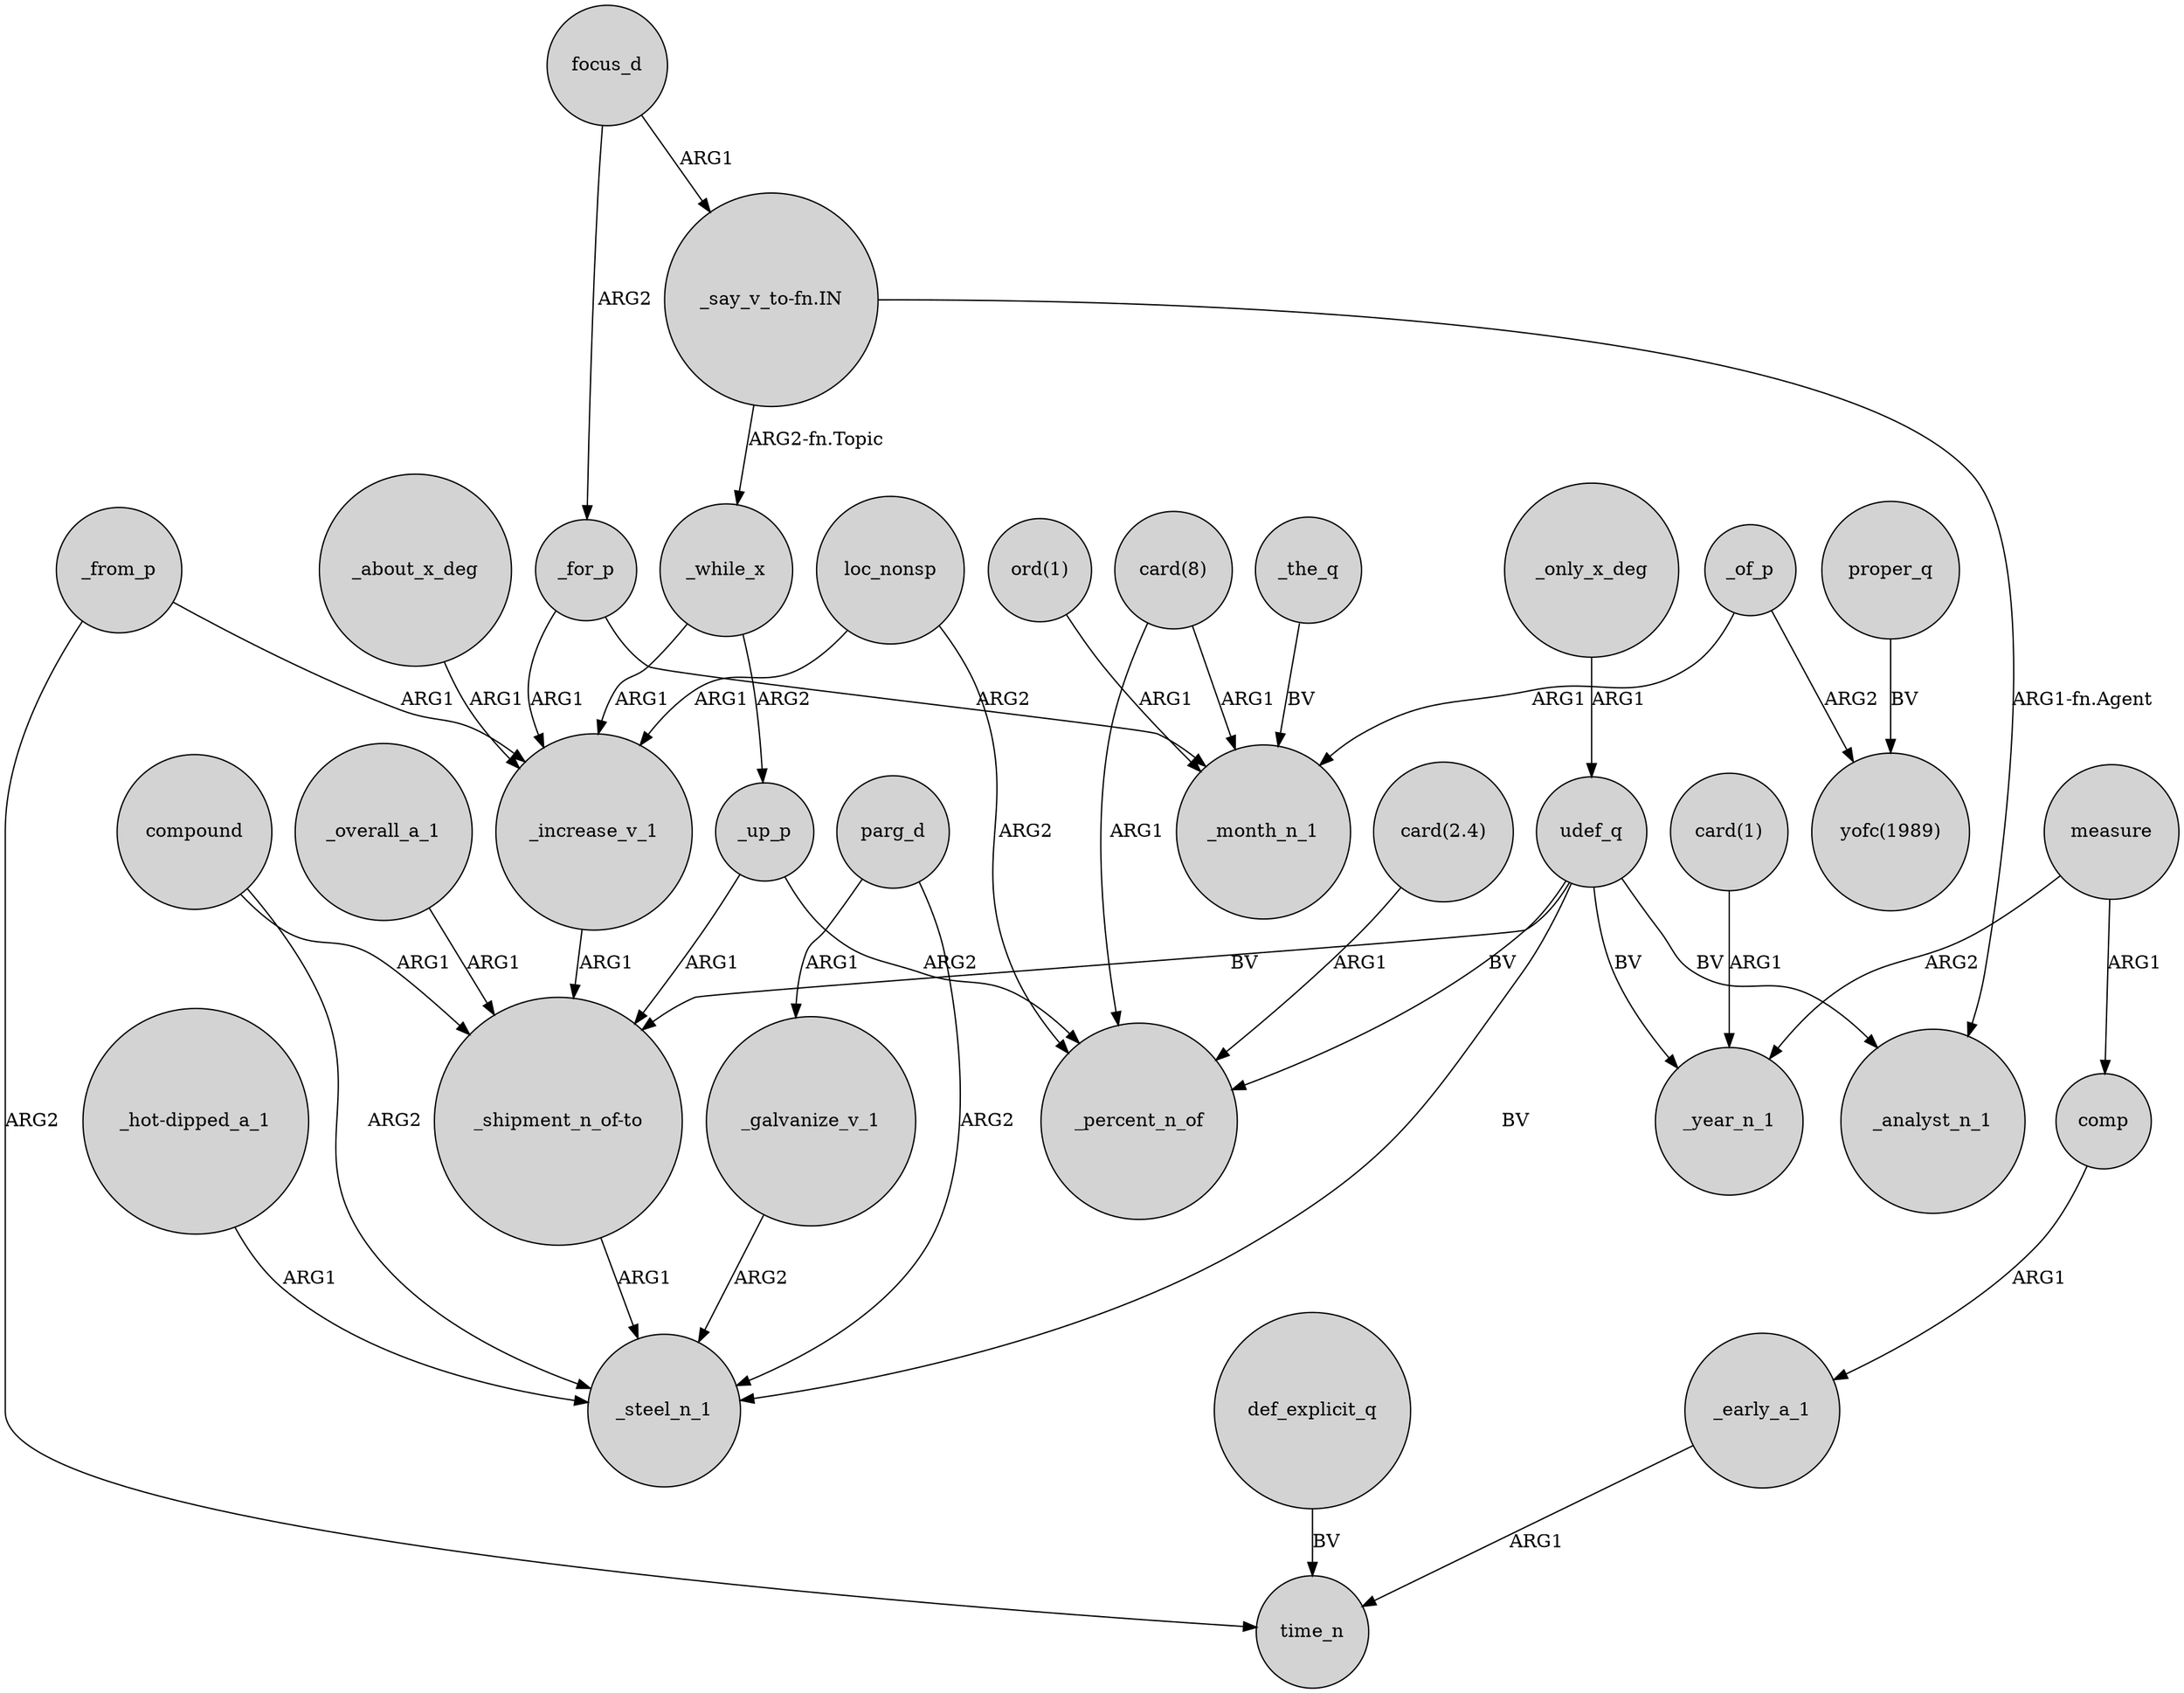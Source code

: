 digraph {
	node [shape=circle style=filled]
	_for_p -> _month_n_1 [label=ARG2]
	_only_x_deg -> udef_q [label=ARG1]
	_overall_a_1 -> "_shipment_n_of-to" [label=ARG1]
	parg_d -> _steel_n_1 [label=ARG2]
	measure -> _year_n_1 [label=ARG2]
	_from_p -> _increase_v_1 [label=ARG1]
	def_explicit_q -> time_n [label=BV]
	_while_x -> _up_p [label=ARG2]
	"_hot-dipped_a_1" -> _steel_n_1 [label=ARG1]
	compound -> _steel_n_1 [label=ARG2]
	_about_x_deg -> _increase_v_1 [label=ARG1]
	measure -> comp [label=ARG1]
	_up_p -> "_shipment_n_of-to" [label=ARG1]
	_increase_v_1 -> "_shipment_n_of-to" [label=ARG1]
	_while_x -> _increase_v_1 [label=ARG1]
	udef_q -> _steel_n_1 [label=BV]
	parg_d -> _galvanize_v_1 [label=ARG1]
	focus_d -> _for_p [label=ARG2]
	proper_q -> "yofc(1989)" [label=BV]
	comp -> _early_a_1 [label=ARG1]
	_the_q -> _month_n_1 [label=BV]
	"_say_v_to-fn.IN" -> _while_x [label="ARG2-fn.Topic"]
	"_say_v_to-fn.IN" -> _analyst_n_1 [label="ARG1-fn.Agent"]
	loc_nonsp -> _percent_n_of [label=ARG2]
	_for_p -> _increase_v_1 [label=ARG1]
	"card(8)" -> _month_n_1 [label=ARG1]
	_from_p -> time_n [label=ARG2]
	_of_p -> _month_n_1 [label=ARG1]
	"card(2.4)" -> _percent_n_of [label=ARG1]
	compound -> "_shipment_n_of-to" [label=ARG1]
	"card(1)" -> _year_n_1 [label=ARG1]
	_early_a_1 -> time_n [label=ARG1]
	loc_nonsp -> _increase_v_1 [label=ARG1]
	"_shipment_n_of-to" -> _steel_n_1 [label=ARG1]
	"card(8)" -> _percent_n_of [label=ARG1]
	udef_q -> _year_n_1 [label=BV]
	udef_q -> _percent_n_of [label=BV]
	"ord(1)" -> _month_n_1 [label=ARG1]
	_galvanize_v_1 -> _steel_n_1 [label=ARG2]
	udef_q -> _analyst_n_1 [label=BV]
	_up_p -> _percent_n_of [label=ARG2]
	_of_p -> "yofc(1989)" [label=ARG2]
	focus_d -> "_say_v_to-fn.IN" [label=ARG1]
	udef_q -> "_shipment_n_of-to" [label=BV]
}
